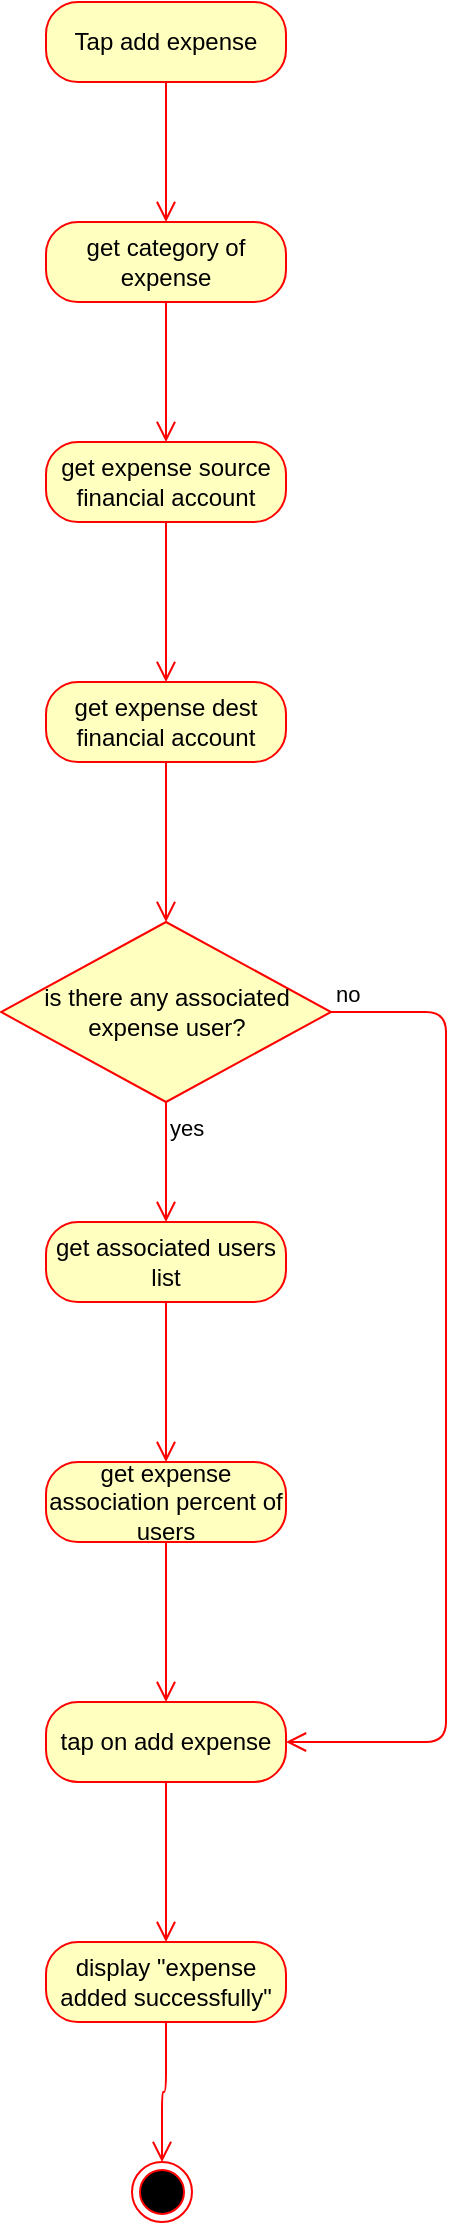 <mxfile version="12.2.3" type="device" pages="1"><diagram id="WBEY_0McoAvumQLCv5Jy" name="Page-1"><mxGraphModel dx="2847" dy="1487" grid="1" gridSize="10" guides="1" tooltips="1" connect="1" arrows="1" fold="1" page="1" pageScale="1" pageWidth="827" pageHeight="1169" math="0" shadow="0"><root><mxCell id="0"/><mxCell id="1" parent="0"/><mxCell id="Vl3pbkUpJad9KQTj6h_V-1" value="Tap add expense" style="rounded=1;whiteSpace=wrap;html=1;arcSize=40;fontColor=#000000;fillColor=#ffffc0;strokeColor=#ff0000;" vertex="1" parent="1"><mxGeometry x="340" y="30" width="120" height="40" as="geometry"/></mxCell><mxCell id="Vl3pbkUpJad9KQTj6h_V-2" value="" style="edgeStyle=orthogonalEdgeStyle;html=1;verticalAlign=bottom;endArrow=open;endSize=8;strokeColor=#ff0000;entryX=0.5;entryY=0;entryDx=0;entryDy=0;" edge="1" source="Vl3pbkUpJad9KQTj6h_V-1" parent="1" target="Vl3pbkUpJad9KQTj6h_V-3"><mxGeometry relative="1" as="geometry"><mxPoint x="400" y="130" as="targetPoint"/></mxGeometry></mxCell><mxCell id="Vl3pbkUpJad9KQTj6h_V-3" value="get category of expense" style="rounded=1;whiteSpace=wrap;html=1;arcSize=40;fontColor=#000000;fillColor=#ffffc0;strokeColor=#ff0000;" vertex="1" parent="1"><mxGeometry x="340" y="140" width="120" height="40" as="geometry"/></mxCell><mxCell id="Vl3pbkUpJad9KQTj6h_V-4" value="" style="edgeStyle=orthogonalEdgeStyle;html=1;verticalAlign=bottom;endArrow=open;endSize=8;strokeColor=#ff0000;" edge="1" source="Vl3pbkUpJad9KQTj6h_V-3" parent="1" target="Vl3pbkUpJad9KQTj6h_V-5"><mxGeometry relative="1" as="geometry"><mxPoint x="400" y="240" as="targetPoint"/></mxGeometry></mxCell><mxCell id="Vl3pbkUpJad9KQTj6h_V-5" value="get expense source financial account" style="rounded=1;whiteSpace=wrap;html=1;arcSize=40;fontColor=#000000;fillColor=#ffffc0;strokeColor=#ff0000;" vertex="1" parent="1"><mxGeometry x="340" y="250" width="120" height="40" as="geometry"/></mxCell><mxCell id="Vl3pbkUpJad9KQTj6h_V-6" value="" style="edgeStyle=orthogonalEdgeStyle;html=1;verticalAlign=bottom;endArrow=open;endSize=8;strokeColor=#ff0000;entryX=0.5;entryY=0;entryDx=0;entryDy=0;" edge="1" source="Vl3pbkUpJad9KQTj6h_V-5" parent="1" target="Vl3pbkUpJad9KQTj6h_V-23"><mxGeometry relative="1" as="geometry"><mxPoint x="400" y="360" as="targetPoint"/></mxGeometry></mxCell><mxCell id="Vl3pbkUpJad9KQTj6h_V-23" value="get expense dest financial account" style="rounded=1;whiteSpace=wrap;html=1;arcSize=40;fontColor=#000000;fillColor=#ffffc0;strokeColor=#ff0000;" vertex="1" parent="1"><mxGeometry x="340" y="370" width="120" height="40" as="geometry"/></mxCell><mxCell id="Vl3pbkUpJad9KQTj6h_V-24" value="" style="edgeStyle=orthogonalEdgeStyle;html=1;verticalAlign=bottom;endArrow=open;endSize=8;strokeColor=#ff0000;entryX=0.5;entryY=0;entryDx=0;entryDy=0;" edge="1" source="Vl3pbkUpJad9KQTj6h_V-23" parent="1" target="Vl3pbkUpJad9KQTj6h_V-27"><mxGeometry relative="1" as="geometry"><mxPoint x="400" y="480" as="targetPoint"/></mxGeometry></mxCell><mxCell id="Vl3pbkUpJad9KQTj6h_V-27" value="is there any associated expense user?" style="rhombus;whiteSpace=wrap;html=1;fillColor=#ffffc0;strokeColor=#ff0000;" vertex="1" parent="1"><mxGeometry x="317.5" y="490" width="165" height="90" as="geometry"/></mxCell><mxCell id="Vl3pbkUpJad9KQTj6h_V-28" value="no" style="edgeStyle=orthogonalEdgeStyle;html=1;align=left;verticalAlign=bottom;endArrow=open;endSize=8;strokeColor=#ff0000;entryX=1;entryY=0.5;entryDx=0;entryDy=0;" edge="1" source="Vl3pbkUpJad9KQTj6h_V-27" parent="1" target="Vl3pbkUpJad9KQTj6h_V-38"><mxGeometry x="-1" relative="1" as="geometry"><mxPoint x="550" y="535" as="targetPoint"/><Array as="points"><mxPoint x="540" y="535"/><mxPoint x="540" y="900"/></Array></mxGeometry></mxCell><mxCell id="Vl3pbkUpJad9KQTj6h_V-29" value="yes" style="edgeStyle=orthogonalEdgeStyle;html=1;align=left;verticalAlign=top;endArrow=open;endSize=8;strokeColor=#ff0000;entryX=0.5;entryY=0;entryDx=0;entryDy=0;" edge="1" source="Vl3pbkUpJad9KQTj6h_V-27" parent="1" target="Vl3pbkUpJad9KQTj6h_V-32"><mxGeometry x="-1" relative="1" as="geometry"><mxPoint x="400" y="630" as="targetPoint"/></mxGeometry></mxCell><mxCell id="Vl3pbkUpJad9KQTj6h_V-32" value="get associated users list" style="rounded=1;whiteSpace=wrap;html=1;arcSize=40;fontColor=#000000;fillColor=#ffffc0;strokeColor=#ff0000;" vertex="1" parent="1"><mxGeometry x="340" y="640" width="120" height="40" as="geometry"/></mxCell><mxCell id="Vl3pbkUpJad9KQTj6h_V-33" value="" style="edgeStyle=orthogonalEdgeStyle;html=1;verticalAlign=bottom;endArrow=open;endSize=8;strokeColor=#ff0000;entryX=0.5;entryY=0;entryDx=0;entryDy=0;" edge="1" source="Vl3pbkUpJad9KQTj6h_V-32" parent="1" target="Vl3pbkUpJad9KQTj6h_V-34"><mxGeometry relative="1" as="geometry"><mxPoint x="400" y="750" as="targetPoint"/></mxGeometry></mxCell><mxCell id="Vl3pbkUpJad9KQTj6h_V-34" value="get expense association percent of users" style="rounded=1;whiteSpace=wrap;html=1;arcSize=40;fontColor=#000000;fillColor=#ffffc0;strokeColor=#ff0000;" vertex="1" parent="1"><mxGeometry x="340" y="760" width="120" height="40" as="geometry"/></mxCell><mxCell id="Vl3pbkUpJad9KQTj6h_V-35" value="" style="edgeStyle=orthogonalEdgeStyle;html=1;verticalAlign=bottom;endArrow=open;endSize=8;strokeColor=#ff0000;entryX=0.5;entryY=0;entryDx=0;entryDy=0;" edge="1" source="Vl3pbkUpJad9KQTj6h_V-34" parent="1" target="Vl3pbkUpJad9KQTj6h_V-38"><mxGeometry relative="1" as="geometry"><mxPoint x="400" y="860" as="targetPoint"/></mxGeometry></mxCell><mxCell id="Vl3pbkUpJad9KQTj6h_V-38" value="tap on add expense" style="rounded=1;whiteSpace=wrap;html=1;arcSize=40;fontColor=#000000;fillColor=#ffffc0;strokeColor=#ff0000;" vertex="1" parent="1"><mxGeometry x="340" y="880" width="120" height="40" as="geometry"/></mxCell><mxCell id="Vl3pbkUpJad9KQTj6h_V-39" value="" style="edgeStyle=orthogonalEdgeStyle;html=1;verticalAlign=bottom;endArrow=open;endSize=8;strokeColor=#ff0000;entryX=0.5;entryY=0;entryDx=0;entryDy=0;" edge="1" source="Vl3pbkUpJad9KQTj6h_V-38" parent="1" target="Vl3pbkUpJad9KQTj6h_V-40"><mxGeometry relative="1" as="geometry"><mxPoint x="400" y="990" as="targetPoint"/></mxGeometry></mxCell><mxCell id="Vl3pbkUpJad9KQTj6h_V-40" value="display &quot;expense added successfully&quot;" style="rounded=1;whiteSpace=wrap;html=1;arcSize=40;fontColor=#000000;fillColor=#ffffc0;strokeColor=#ff0000;" vertex="1" parent="1"><mxGeometry x="340" y="1000" width="120" height="40" as="geometry"/></mxCell><mxCell id="Vl3pbkUpJad9KQTj6h_V-41" value="" style="edgeStyle=orthogonalEdgeStyle;html=1;verticalAlign=bottom;endArrow=open;endSize=8;strokeColor=#ff0000;" edge="1" source="Vl3pbkUpJad9KQTj6h_V-40" parent="1" target="Vl3pbkUpJad9KQTj6h_V-44"><mxGeometry relative="1" as="geometry"><mxPoint x="400" y="1100" as="targetPoint"/></mxGeometry></mxCell><mxCell id="Vl3pbkUpJad9KQTj6h_V-44" value="" style="ellipse;html=1;shape=endState;fillColor=#000000;strokeColor=#ff0000;" vertex="1" parent="1"><mxGeometry x="383" y="1110" width="30" height="30" as="geometry"/></mxCell></root></mxGraphModel></diagram></mxfile>